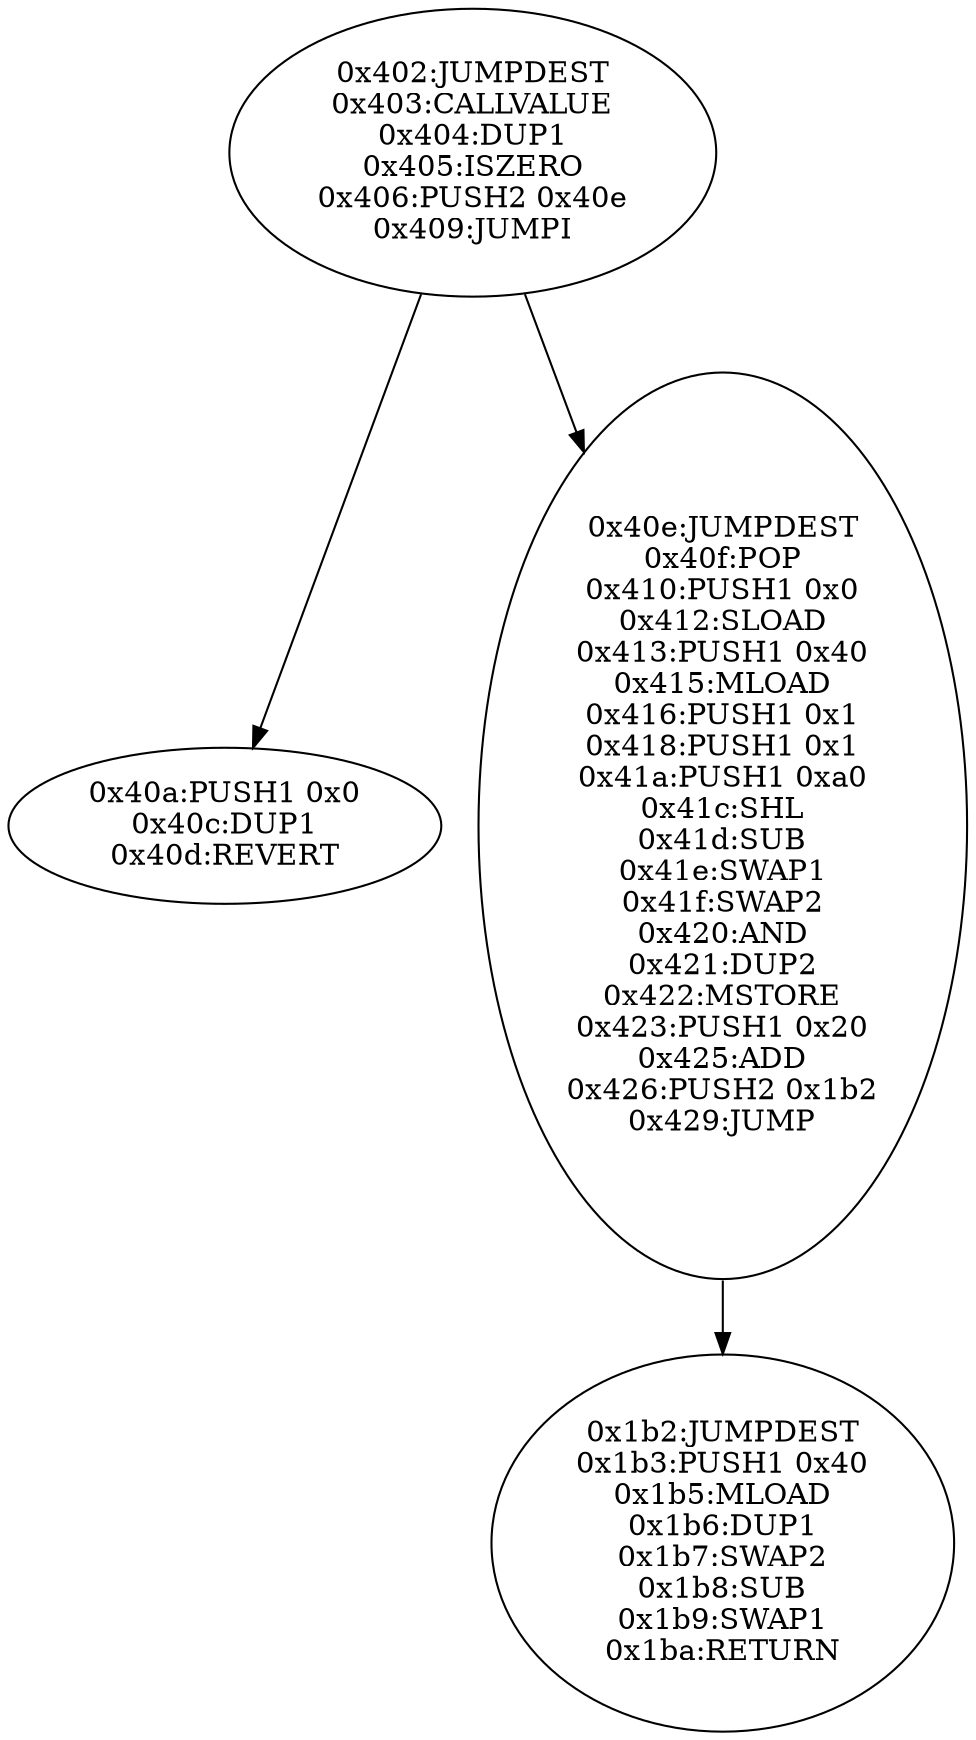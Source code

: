 digraph{
1026[label="0x402:JUMPDEST
0x403:CALLVALUE
0x404:DUP1
0x405:ISZERO
0x406:PUSH2 0x40e
0x409:JUMPI"]
1026 -> 1034
1026 -> 1038
1034[label="0x40a:PUSH1 0x0
0x40c:DUP1
0x40d:REVERT"]
1038[label="0x40e:JUMPDEST
0x40f:POP
0x410:PUSH1 0x0
0x412:SLOAD
0x413:PUSH1 0x40
0x415:MLOAD
0x416:PUSH1 0x1
0x418:PUSH1 0x1
0x41a:PUSH1 0xa0
0x41c:SHL
0x41d:SUB
0x41e:SWAP1
0x41f:SWAP2
0x420:AND
0x421:DUP2
0x422:MSTORE
0x423:PUSH1 0x20
0x425:ADD
0x426:PUSH2 0x1b2
0x429:JUMP"]
1038 -> 434
434[label="0x1b2:JUMPDEST
0x1b3:PUSH1 0x40
0x1b5:MLOAD
0x1b6:DUP1
0x1b7:SWAP2
0x1b8:SUB
0x1b9:SWAP1
0x1ba:RETURN"]

}